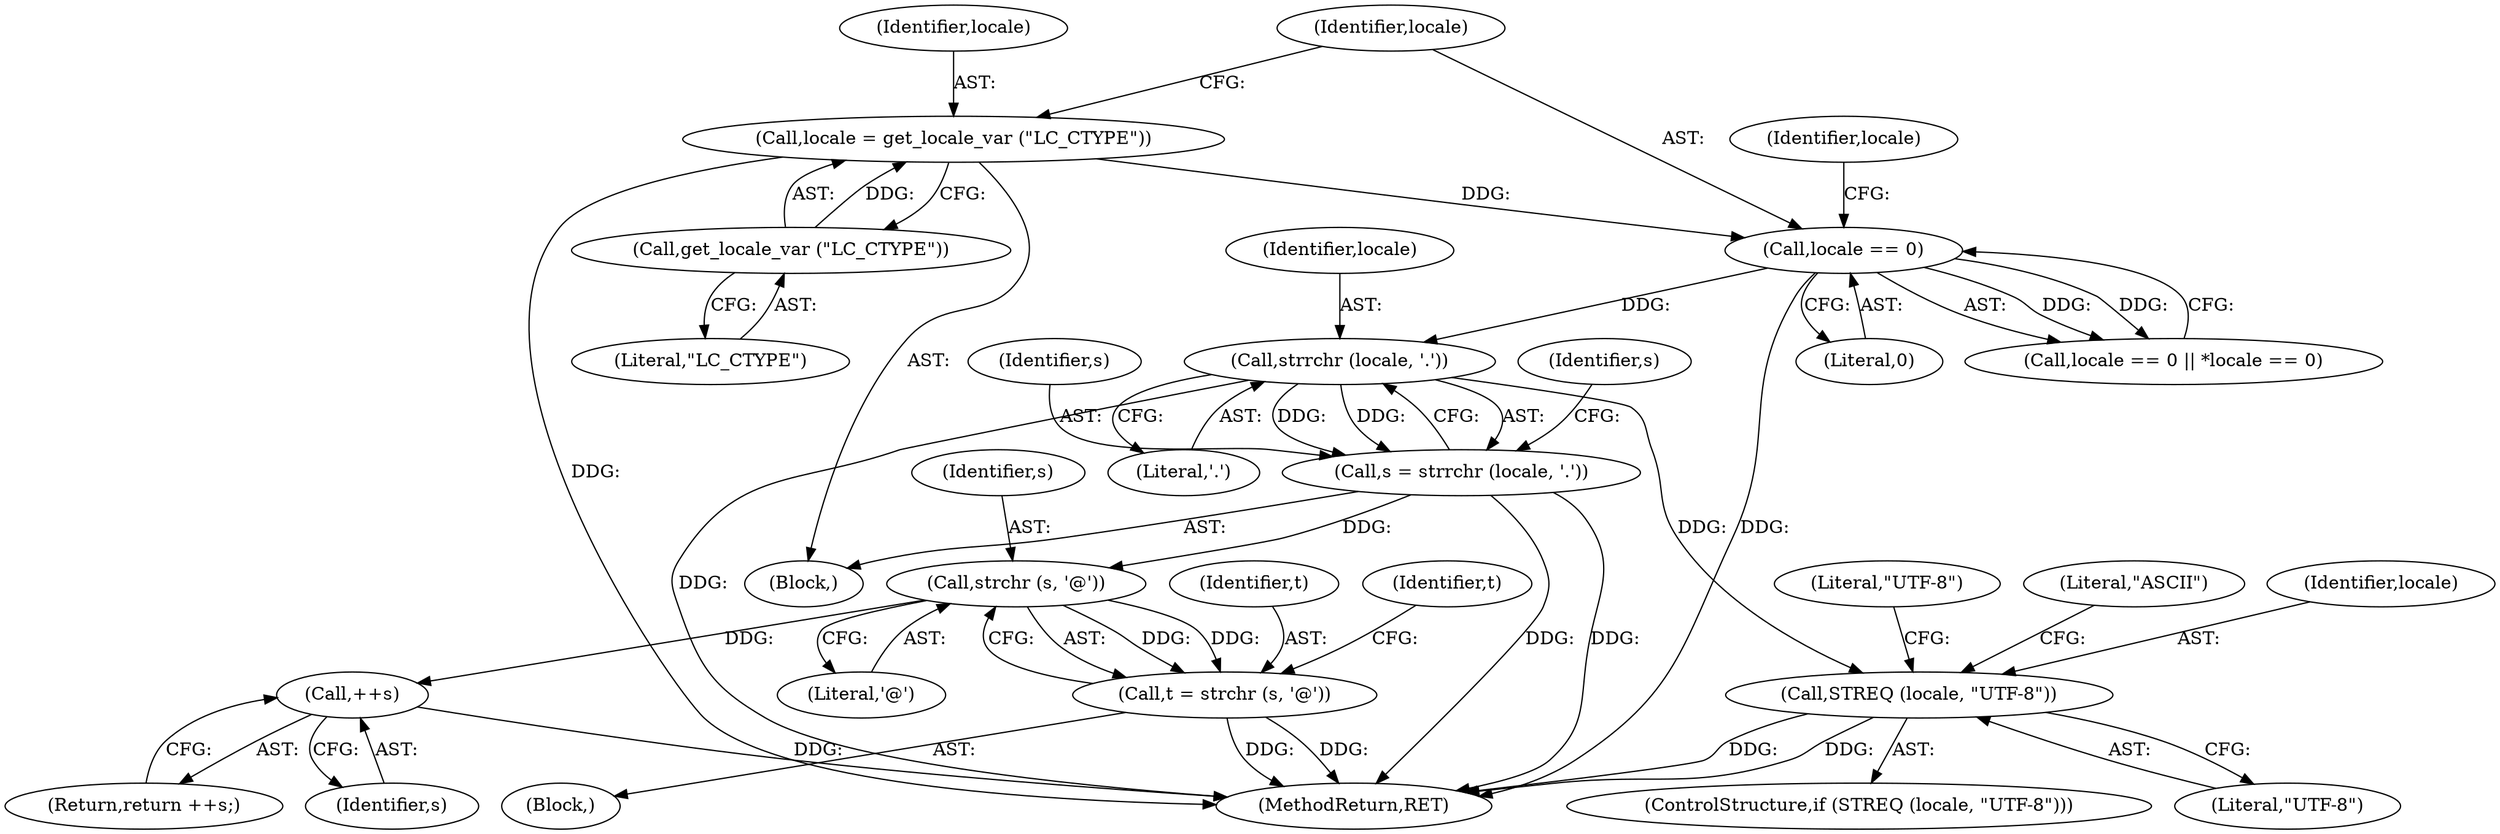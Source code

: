 digraph "1_savannah_863d31ae775d56b785dc5b0105b6d251515d81d5_0@API" {
"1000123" [label="(Call,strrchr (locale, '.'))"];
"1000112" [label="(Call,locale == 0)"];
"1000106" [label="(Call,locale = get_locale_var (\"LC_CTYPE\"))"];
"1000108" [label="(Call,get_locale_var (\"LC_CTYPE\"))"];
"1000121" [label="(Call,s = strrchr (locale, '.'))"];
"1000131" [label="(Call,strchr (s, '@'))"];
"1000129" [label="(Call,t = strchr (s, '@'))"];
"1000141" [label="(Call,++s)"];
"1000145" [label="(Call,STREQ (locale, \"UTF-8\"))"];
"1000142" [label="(Identifier,s)"];
"1000130" [label="(Identifier,t)"];
"1000129" [label="(Call,t = strchr (s, '@'))"];
"1000149" [label="(Literal,\"UTF-8\")"];
"1000111" [label="(Call,locale == 0 || *locale == 0)"];
"1000113" [label="(Identifier,locale)"];
"1000114" [label="(Literal,0)"];
"1000106" [label="(Call,locale = get_locale_var (\"LC_CTYPE\"))"];
"1000132" [label="(Identifier,s)"];
"1000125" [label="(Literal,'.')"];
"1000122" [label="(Identifier,s)"];
"1000140" [label="(Return,return ++s;)"];
"1000144" [label="(ControlStructure,if (STREQ (locale, \"UTF-8\")))"];
"1000147" [label="(Literal,\"UTF-8\")"];
"1000117" [label="(Identifier,locale)"];
"1000141" [label="(Call,++s)"];
"1000135" [label="(Identifier,t)"];
"1000124" [label="(Identifier,locale)"];
"1000123" [label="(Call,strrchr (locale, '.'))"];
"1000128" [label="(Block,)"];
"1000133" [label="(Literal,'@')"];
"1000107" [label="(Identifier,locale)"];
"1000109" [label="(Literal,\"LC_CTYPE\")"];
"1000152" [label="(Literal,\"ASCII\")"];
"1000127" [label="(Identifier,s)"];
"1000112" [label="(Call,locale == 0)"];
"1000131" [label="(Call,strchr (s, '@'))"];
"1000121" [label="(Call,s = strrchr (locale, '.'))"];
"1000101" [label="(Block,)"];
"1000146" [label="(Identifier,locale)"];
"1000108" [label="(Call,get_locale_var (\"LC_CTYPE\"))"];
"1000153" [label="(MethodReturn,RET)"];
"1000145" [label="(Call,STREQ (locale, \"UTF-8\"))"];
"1000123" -> "1000121"  [label="AST: "];
"1000123" -> "1000125"  [label="CFG: "];
"1000124" -> "1000123"  [label="AST: "];
"1000125" -> "1000123"  [label="AST: "];
"1000121" -> "1000123"  [label="CFG: "];
"1000123" -> "1000153"  [label="DDG: "];
"1000123" -> "1000121"  [label="DDG: "];
"1000123" -> "1000121"  [label="DDG: "];
"1000112" -> "1000123"  [label="DDG: "];
"1000123" -> "1000145"  [label="DDG: "];
"1000112" -> "1000111"  [label="AST: "];
"1000112" -> "1000114"  [label="CFG: "];
"1000113" -> "1000112"  [label="AST: "];
"1000114" -> "1000112"  [label="AST: "];
"1000117" -> "1000112"  [label="CFG: "];
"1000111" -> "1000112"  [label="CFG: "];
"1000112" -> "1000153"  [label="DDG: "];
"1000112" -> "1000111"  [label="DDG: "];
"1000112" -> "1000111"  [label="DDG: "];
"1000106" -> "1000112"  [label="DDG: "];
"1000106" -> "1000101"  [label="AST: "];
"1000106" -> "1000108"  [label="CFG: "];
"1000107" -> "1000106"  [label="AST: "];
"1000108" -> "1000106"  [label="AST: "];
"1000113" -> "1000106"  [label="CFG: "];
"1000106" -> "1000153"  [label="DDG: "];
"1000108" -> "1000106"  [label="DDG: "];
"1000108" -> "1000109"  [label="CFG: "];
"1000109" -> "1000108"  [label="AST: "];
"1000121" -> "1000101"  [label="AST: "];
"1000122" -> "1000121"  [label="AST: "];
"1000127" -> "1000121"  [label="CFG: "];
"1000121" -> "1000153"  [label="DDG: "];
"1000121" -> "1000153"  [label="DDG: "];
"1000121" -> "1000131"  [label="DDG: "];
"1000131" -> "1000129"  [label="AST: "];
"1000131" -> "1000133"  [label="CFG: "];
"1000132" -> "1000131"  [label="AST: "];
"1000133" -> "1000131"  [label="AST: "];
"1000129" -> "1000131"  [label="CFG: "];
"1000131" -> "1000129"  [label="DDG: "];
"1000131" -> "1000129"  [label="DDG: "];
"1000131" -> "1000141"  [label="DDG: "];
"1000129" -> "1000128"  [label="AST: "];
"1000130" -> "1000129"  [label="AST: "];
"1000135" -> "1000129"  [label="CFG: "];
"1000129" -> "1000153"  [label="DDG: "];
"1000129" -> "1000153"  [label="DDG: "];
"1000141" -> "1000140"  [label="AST: "];
"1000141" -> "1000142"  [label="CFG: "];
"1000142" -> "1000141"  [label="AST: "];
"1000140" -> "1000141"  [label="CFG: "];
"1000141" -> "1000153"  [label="DDG: "];
"1000145" -> "1000144"  [label="AST: "];
"1000145" -> "1000147"  [label="CFG: "];
"1000146" -> "1000145"  [label="AST: "];
"1000147" -> "1000145"  [label="AST: "];
"1000149" -> "1000145"  [label="CFG: "];
"1000152" -> "1000145"  [label="CFG: "];
"1000145" -> "1000153"  [label="DDG: "];
"1000145" -> "1000153"  [label="DDG: "];
}

